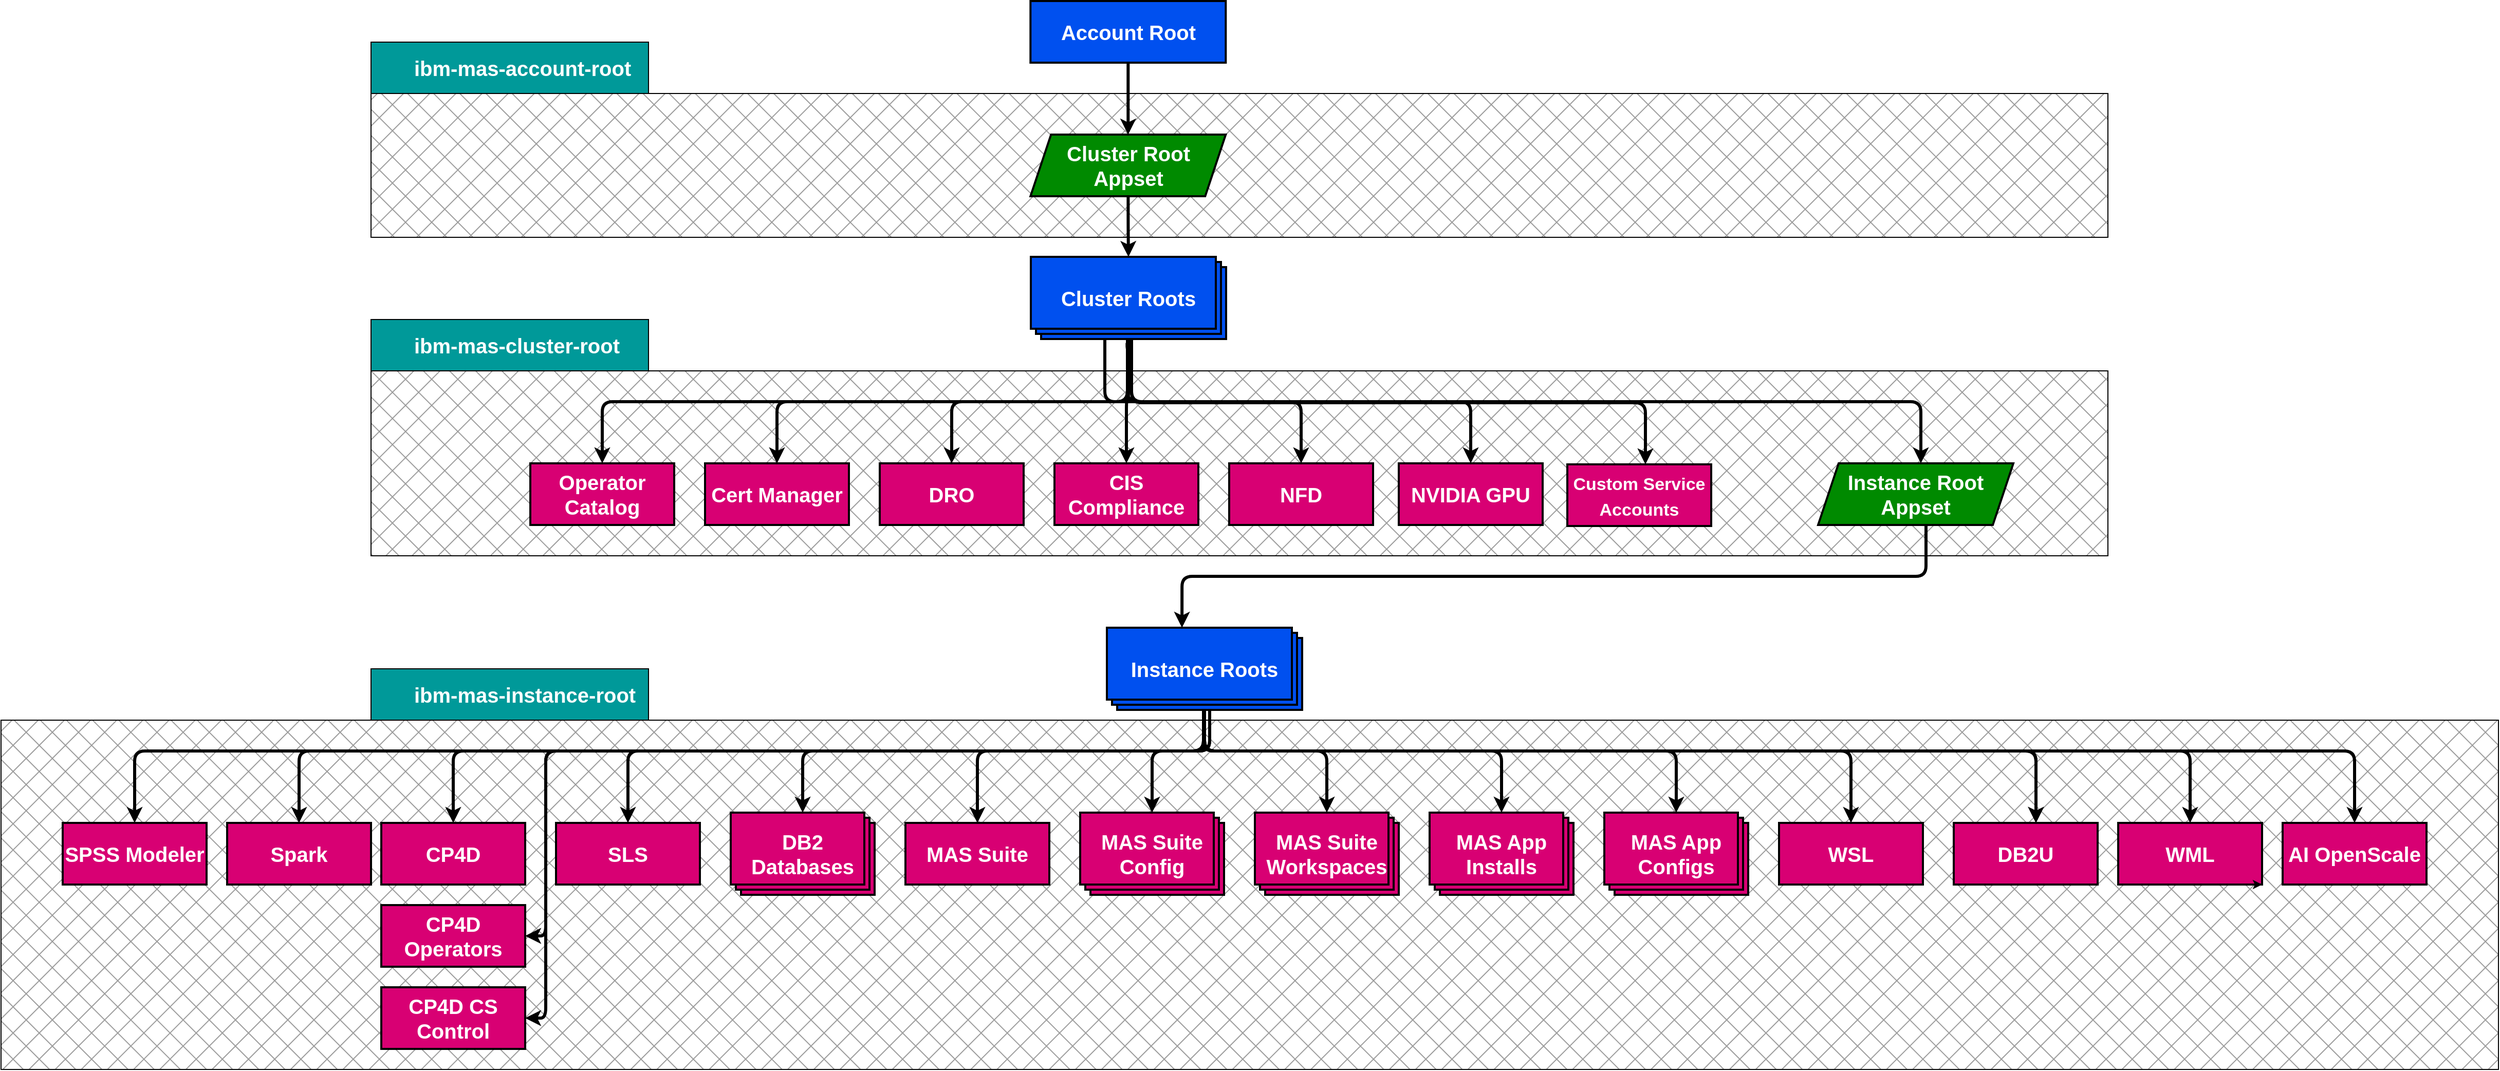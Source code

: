 <mxfile version="24.7.17">
  <diagram id="ml8bYYsEtUAZJTW_Lftc" name="Page-1">
    <mxGraphModel dx="1891" dy="1114" grid="1" gridSize="10" guides="0" tooltips="1" connect="1" arrows="1" fold="1" page="0" pageScale="1" pageWidth="827" pageHeight="1169" background="#ffffff" math="0" shadow="0">
      <root>
        <mxCell id="0" />
        <mxCell id="1" parent="0" />
        <mxCell id="151" value="" style="rounded=0;whiteSpace=wrap;html=1;strokeColor=#000000;strokeWidth=1;fontSize=20;fillColor=#9C9C9C;fillStyle=cross-hatch;" parent="1" vertex="1">
          <mxGeometry x="-370" y="750" width="2430" height="340" as="geometry" />
        </mxCell>
        <mxCell id="160" value="" style="rounded=0;whiteSpace=wrap;html=1;strokeColor=#000000;strokeWidth=1;fontSize=20;fillColor=#9C9C9C;fillStyle=cross-hatch;" parent="1" vertex="1">
          <mxGeometry x="-10" y="140" width="1690" height="140" as="geometry" />
        </mxCell>
        <mxCell id="146" value="" style="rounded=0;whiteSpace=wrap;html=1;strokeColor=#000000;strokeWidth=1;fontSize=20;fillColor=#9C9C9C;fillStyle=cross-hatch;" parent="1" vertex="1">
          <mxGeometry x="-10" y="410" width="1690" height="180" as="geometry" />
        </mxCell>
        <mxCell id="117" style="edgeStyle=orthogonalEdgeStyle;html=1;strokeWidth=3;orthogonal=1;strokeColor=#000000;" parent="1" source="2" target="3" edge="1">
          <mxGeometry relative="1" as="geometry" />
        </mxCell>
        <mxCell id="2" value="Account Root" style="rounded=0;whiteSpace=wrap;html=1;fillColor=#0050ef;fontColor=#ffffff;strokeColor=#000000;fontStyle=1;fontSize=20;strokeWidth=2;align=center;spacing=0;" parent="1" vertex="1">
          <mxGeometry x="631.662" y="50" width="190" height="60" as="geometry" />
        </mxCell>
        <mxCell id="116" style="edgeStyle=orthogonalEdgeStyle;html=1;strokeWidth=3;orthogonal=1;strokeColor=#000000;" parent="1" source="3" target="107" edge="1">
          <mxGeometry relative="1" as="geometry" />
        </mxCell>
        <mxCell id="3" value="Cluster Root Appset" style="shape=parallelogram;perimeter=parallelogramPerimeter;whiteSpace=wrap;html=1;fixedSize=1;fillColor=#008a00;fontColor=#ffffff;strokeColor=#000000;fontStyle=1;fontSize=20;strokeWidth=2;align=center;spacing=0;" parent="1" vertex="1">
          <mxGeometry x="631.662" y="180" width="190" height="60" as="geometry" />
        </mxCell>
        <mxCell id="134" style="edgeStyle=orthogonalEdgeStyle;html=1;strokeWidth=3;orthogonal=1;strokeColor=#000000;" parent="1" source="5" edge="1">
          <mxGeometry relative="1" as="geometry">
            <Array as="points">
              <mxPoint x="1503" y="610" />
              <mxPoint x="779" y="610" />
            </Array>
            <mxPoint x="779.067" y="660" as="targetPoint" />
          </mxGeometry>
        </mxCell>
        <mxCell id="5" value="Instance Root Appset" style="shape=parallelogram;perimeter=parallelogramPerimeter;whiteSpace=wrap;html=1;fixedSize=1;fillColor=#008a00;fontColor=#ffffff;strokeColor=#000000;fontStyle=1;fontSize=20;strokeWidth=2;align=center;spacing=0;" parent="1" vertex="1">
          <mxGeometry x="1398" y="500" width="190" height="60" as="geometry" />
        </mxCell>
        <mxCell id="11" value="Operator Catalog" style="rounded=0;whiteSpace=wrap;html=1;fillColor=#d80073;strokeColor=#000000;fontColor=#ffffff;fontStyle=1;fontSize=20;strokeWidth=2;align=center;spacing=0;" parent="1" vertex="1">
          <mxGeometry x="145" y="500" width="140" height="60" as="geometry" />
        </mxCell>
        <mxCell id="13" value="Cert Manager" style="rounded=0;whiteSpace=wrap;html=1;fillColor=#d80073;strokeColor=#000000;fontColor=#ffffff;fontStyle=1;fontSize=20;strokeWidth=2;align=center;spacing=0;" parent="1" vertex="1">
          <mxGeometry x="315" y="500" width="140" height="60" as="geometry" />
        </mxCell>
        <mxCell id="14" value="DRO" style="rounded=0;whiteSpace=wrap;html=1;fillColor=#d80073;strokeColor=#000000;fontColor=#ffffff;fontStyle=1;fontSize=20;strokeWidth=2;align=center;spacing=0;" parent="1" vertex="1">
          <mxGeometry x="485" y="500" width="140" height="60" as="geometry" />
        </mxCell>
        <mxCell id="15" value="CIS Compliance" style="rounded=0;whiteSpace=wrap;html=1;fillColor=#d80073;strokeColor=#000000;fontColor=#ffffff;fontStyle=1;fontSize=20;strokeWidth=2;align=center;spacing=0;" parent="1" vertex="1">
          <mxGeometry x="655" y="500" width="140" height="60" as="geometry" />
        </mxCell>
        <mxCell id="16" value="NFD" style="rounded=0;whiteSpace=wrap;html=1;fillColor=#d80073;strokeColor=#000000;fontColor=#ffffff;fontStyle=1;fontSize=20;strokeWidth=2;align=center;spacing=0;" parent="1" vertex="1">
          <mxGeometry x="825" y="500" width="140" height="60" as="geometry" />
        </mxCell>
        <mxCell id="17" value="DB2U" style="rounded=0;whiteSpace=wrap;html=1;fillColor=#d80073;strokeColor=#000000;fontColor=#ffffff;fontStyle=1;fontSize=20;strokeWidth=2;align=center;spacing=0;" parent="1" vertex="1">
          <mxGeometry x="1530" y="850" width="140" height="60" as="geometry" />
        </mxCell>
        <mxCell id="26" value="MAS Suite" style="rounded=0;whiteSpace=wrap;html=1;fillColor=#d80073;strokeColor=#000000;fontColor=#ffffff;fontStyle=1;fontSize=20;strokeWidth=2;align=center;spacing=0;" parent="1" vertex="1">
          <mxGeometry x="510" y="850" width="140" height="60" as="geometry" />
        </mxCell>
        <mxCell id="34" value="SLS" style="rounded=0;whiteSpace=wrap;html=1;fillColor=#d80073;strokeColor=#000000;fontColor=#ffffff;fontStyle=1;fontSize=20;strokeWidth=2;align=center;spacing=0;" parent="1" vertex="1">
          <mxGeometry x="170" y="850" width="140" height="60" as="geometry" />
        </mxCell>
        <mxCell id="50" value="CP4D" style="rounded=0;whiteSpace=wrap;html=1;fillColor=#d80073;strokeColor=#000000;fontColor=#ffffff;fontStyle=1;fontSize=20;strokeWidth=2;align=center;spacing=0;" parent="1" vertex="1">
          <mxGeometry y="850" width="140" height="60" as="geometry" />
        </mxCell>
        <mxCell id="118" style="edgeStyle=orthogonalEdgeStyle;html=1;strokeWidth=3;orthogonal=1;strokeColor=#000000;" parent="1" source="107" target="11" edge="1">
          <mxGeometry relative="1" as="geometry">
            <Array as="points">
              <mxPoint x="726" y="440" />
              <mxPoint x="215" y="440" />
            </Array>
          </mxGeometry>
        </mxCell>
        <mxCell id="119" style="edgeStyle=orthogonalEdgeStyle;html=1;strokeWidth=3;orthogonal=1;strokeColor=#000000;" parent="1" source="107" target="13" edge="1">
          <mxGeometry relative="1" as="geometry">
            <Array as="points">
              <mxPoint x="726" y="440" />
              <mxPoint x="385" y="440" />
            </Array>
          </mxGeometry>
        </mxCell>
        <mxCell id="120" style="edgeStyle=orthogonalEdgeStyle;html=1;strokeWidth=3;orthogonal=1;strokeColor=#000000;" parent="1" source="107" target="14" edge="1">
          <mxGeometry relative="1" as="geometry">
            <Array as="points">
              <mxPoint x="726" y="440" />
              <mxPoint x="555" y="440" />
            </Array>
          </mxGeometry>
        </mxCell>
        <mxCell id="121" style="edgeStyle=orthogonalEdgeStyle;html=1;strokeWidth=3;orthogonal=1;strokeColor=#000000;" parent="1" source="107" target="15" edge="1">
          <mxGeometry relative="1" as="geometry" />
        </mxCell>
        <mxCell id="122" style="edgeStyle=orthogonalEdgeStyle;html=1;strokeWidth=3;orthogonal=1;strokeColor=#000000;" parent="1" source="107" target="16" edge="1">
          <mxGeometry relative="1" as="geometry">
            <Array as="points">
              <mxPoint x="726" y="440" />
              <mxPoint x="895" y="440" />
            </Array>
          </mxGeometry>
        </mxCell>
        <mxCell id="124" style="edgeStyle=orthogonalEdgeStyle;html=1;strokeWidth=3;orthogonal=1;strokeColor=#000000;" parent="1" target="5" edge="1">
          <mxGeometry relative="1" as="geometry">
            <Array as="points">
              <mxPoint x="704" y="440" />
              <mxPoint x="1498" y="440" />
            </Array>
            <mxPoint x="704" y="379" as="sourcePoint" />
          </mxGeometry>
        </mxCell>
        <mxCell id="107" value="&lt;span style=&quot;color: rgb(255, 255, 255); font-family: Helvetica; font-size: 20px; font-style: normal; font-variant-ligatures: normal; font-variant-caps: normal; letter-spacing: normal; orphans: 2; text-indent: 0px; text-transform: none; widows: 2; word-spacing: 0px; -webkit-text-stroke-width: 0px; text-decoration-thickness: initial; text-decoration-style: initial; text-decoration-color: initial; float: none; display: inline !important;&quot;&gt;Cluster Roots&lt;/span&gt;" style="verticalLabelPosition=middle;verticalAlign=middle;html=1;shape=mxgraph.basic.layered_rect;dx=10;outlineConnect=0;fillColor=#0050ef;fontColor=#ffffff;strokeColor=#000000;labelPosition=center;align=center;labelBackgroundColor=none;whiteSpace=wrap;horizontal=1;fontStyle=1;fontSize=20;strokeWidth=2;spacing=0;" parent="1" vertex="1">
          <mxGeometry x="632.004" y="299" width="190" height="80" as="geometry" />
        </mxCell>
        <mxCell id="136" style="edgeStyle=orthogonalEdgeStyle;html=1;strokeWidth=3;orthogonal=1;strokeColor=#000000;" parent="1" source="125" target="34" edge="1">
          <mxGeometry relative="1" as="geometry">
            <Array as="points">
              <mxPoint x="801" y="780" />
              <mxPoint x="240" y="780" />
            </Array>
          </mxGeometry>
        </mxCell>
        <mxCell id="137" style="edgeStyle=orthogonalEdgeStyle;html=1;strokeWidth=3;orthogonal=1;strokeColor=#000000;" parent="1" source="125" target="129" edge="1">
          <mxGeometry relative="1" as="geometry">
            <Array as="points">
              <mxPoint x="801" y="780" />
              <mxPoint x="410" y="780" />
            </Array>
          </mxGeometry>
        </mxCell>
        <mxCell id="138" style="edgeStyle=orthogonalEdgeStyle;html=1;strokeWidth=3;orthogonal=1;strokeColor=#000000;" parent="1" source="125" target="26" edge="1">
          <mxGeometry relative="1" as="geometry">
            <Array as="points">
              <mxPoint x="801" y="780" />
              <mxPoint x="580" y="780" />
            </Array>
          </mxGeometry>
        </mxCell>
        <mxCell id="139" style="edgeStyle=orthogonalEdgeStyle;html=1;strokeWidth=3;orthogonal=1;strokeColor=#000000;" parent="1" source="125" target="130" edge="1">
          <mxGeometry relative="1" as="geometry">
            <Array as="points">
              <mxPoint x="801" y="780" />
              <mxPoint x="750" y="780" />
            </Array>
          </mxGeometry>
        </mxCell>
        <mxCell id="140" style="edgeStyle=orthogonalEdgeStyle;html=1;strokeWidth=3;orthogonal=1;strokeColor=#000000;" parent="1" source="125" target="131" edge="1">
          <mxGeometry relative="1" as="geometry">
            <Array as="points">
              <mxPoint x="801" y="780" />
              <mxPoint x="920" y="780" />
            </Array>
          </mxGeometry>
        </mxCell>
        <mxCell id="141" style="edgeStyle=orthogonalEdgeStyle;html=1;strokeWidth=3;orthogonal=1;strokeColor=#000000;" parent="1" source="125" target="132" edge="1">
          <mxGeometry relative="1" as="geometry">
            <Array as="points">
              <mxPoint x="801" y="780" />
              <mxPoint x="1090" y="780" />
            </Array>
          </mxGeometry>
        </mxCell>
        <mxCell id="142" style="edgeStyle=orthogonalEdgeStyle;html=1;strokeWidth=3;orthogonal=1;strokeColor=#000000;" parent="1" source="125" target="133" edge="1">
          <mxGeometry relative="1" as="geometry">
            <Array as="points">
              <mxPoint x="801" y="780" />
              <mxPoint x="1260" y="780" />
            </Array>
          </mxGeometry>
        </mxCell>
        <mxCell id="145" style="edgeStyle=orthogonalEdgeStyle;html=1;strokeColor=#000000;strokeWidth=3;fontSize=20;orthogonal=1;" parent="1" source="125" target="143" edge="1">
          <mxGeometry relative="1" as="geometry">
            <Array as="points">
              <mxPoint x="801" y="780" />
              <mxPoint x="1430" y="780" />
            </Array>
          </mxGeometry>
        </mxCell>
        <mxCell id="WCPXIc9LmJP7Mr7B8AD5-185" style="edgeStyle=orthogonalEdgeStyle;rounded=1;orthogonalLoop=1;jettySize=auto;html=1;exitX=0;exitY=0;exitDx=100;exitDy=80;exitPerimeter=0;entryX=1;entryY=0.5;entryDx=0;entryDy=0;strokeWidth=3;curved=0;" parent="1" source="125" target="WCPXIc9LmJP7Mr7B8AD5-183" edge="1">
          <mxGeometry relative="1" as="geometry">
            <Array as="points">
              <mxPoint x="806" y="780" />
              <mxPoint x="160" y="780" />
              <mxPoint x="160" y="960" />
            </Array>
          </mxGeometry>
        </mxCell>
        <mxCell id="WCPXIc9LmJP7Mr7B8AD5-186" style="edgeStyle=orthogonalEdgeStyle;rounded=1;orthogonalLoop=1;jettySize=auto;html=1;exitX=0;exitY=0;exitDx=100;exitDy=80;exitPerimeter=0;entryX=1;entryY=0.5;entryDx=0;entryDy=0;strokeWidth=3;curved=0;" parent="1" source="125" target="WCPXIc9LmJP7Mr7B8AD5-184" edge="1">
          <mxGeometry relative="1" as="geometry">
            <Array as="points">
              <mxPoint x="806" y="780" />
              <mxPoint x="160" y="780" />
              <mxPoint x="160" y="1040" />
            </Array>
          </mxGeometry>
        </mxCell>
        <mxCell id="125" value="Instance Roots" style="verticalLabelPosition=middle;verticalAlign=middle;html=1;shape=mxgraph.basic.layered_rect;dx=10;outlineConnect=0;fillColor=#0050ef;fontColor=#ffffff;strokeColor=#000000;labelPosition=center;align=center;labelBackgroundColor=none;whiteSpace=wrap;horizontal=1;fontStyle=1;fontSize=20;strokeWidth=2;spacing=0;" parent="1" vertex="1">
          <mxGeometry x="706" y="660" width="190" height="80" as="geometry" />
        </mxCell>
        <mxCell id="129" value="DB2 Databases" style="verticalLabelPosition=middle;verticalAlign=middle;html=1;shape=mxgraph.basic.layered_rect;dx=10;outlineConnect=0;fillColor=#d80073;fontColor=#ffffff;strokeColor=#000000;labelPosition=center;align=center;labelBackgroundColor=none;whiteSpace=wrap;horizontal=1;strokeWidth=2;fontStyle=1;fontSize=20;spacing=0;" parent="1" vertex="1">
          <mxGeometry x="340" y="840" width="140" height="80" as="geometry" />
        </mxCell>
        <mxCell id="130" value="MAS Suite Config" style="verticalLabelPosition=middle;verticalAlign=middle;html=1;shape=mxgraph.basic.layered_rect;dx=10;outlineConnect=0;fillColor=#d80073;fontColor=#ffffff;strokeColor=#000000;labelPosition=center;align=center;labelBackgroundColor=none;whiteSpace=wrap;horizontal=1;fontStyle=1;fontSize=20;strokeWidth=2;spacing=0;" parent="1" vertex="1">
          <mxGeometry x="680" y="840" width="140" height="80" as="geometry" />
        </mxCell>
        <mxCell id="131" value="MAS Suite Workspaces" style="verticalLabelPosition=middle;verticalAlign=middle;html=1;shape=mxgraph.basic.layered_rect;dx=10;outlineConnect=0;fillColor=#d80073;fontColor=#ffffff;strokeColor=#000000;labelPosition=center;align=center;labelBackgroundColor=none;whiteSpace=wrap;horizontal=1;fontStyle=1;fontSize=20;strokeWidth=2;spacing=0;" parent="1" vertex="1">
          <mxGeometry x="850" y="840" width="140" height="80" as="geometry" />
        </mxCell>
        <mxCell id="132" value="MAS App Installs" style="verticalLabelPosition=middle;verticalAlign=middle;html=1;shape=mxgraph.basic.layered_rect;dx=10;outlineConnect=0;fillColor=#d80073;fontColor=#ffffff;strokeColor=#000000;labelPosition=center;align=center;labelBackgroundColor=none;whiteSpace=wrap;horizontal=1;fontStyle=1;fontSize=20;strokeWidth=2;spacing=0;" parent="1" vertex="1">
          <mxGeometry x="1020" y="840" width="140" height="80" as="geometry" />
        </mxCell>
        <mxCell id="133" value="MAS App Configs" style="verticalLabelPosition=middle;verticalAlign=middle;html=1;shape=mxgraph.basic.layered_rect;dx=10;outlineConnect=0;fillColor=#d80073;fontColor=#ffffff;strokeColor=#000000;labelPosition=center;align=center;labelBackgroundColor=none;whiteSpace=wrap;horizontal=1;fontStyle=1;fontSize=20;strokeWidth=2;spacing=0;" parent="1" vertex="1">
          <mxGeometry x="1190" y="840" width="140" height="80" as="geometry" />
        </mxCell>
        <mxCell id="143" value="WSL" style="rounded=0;whiteSpace=wrap;html=1;fillColor=#d80073;strokeColor=#000000;fontColor=#ffffff;fontStyle=1;fontSize=20;strokeWidth=2;align=center;spacing=0;" parent="1" vertex="1">
          <mxGeometry x="1360" y="850" width="140" height="60" as="geometry" />
        </mxCell>
        <mxCell id="152" value="" style="edgeStyle=orthogonalEdgeStyle;html=1;strokeWidth=3;orthogonal=1;strokeColor=#000000;endArrow=none;" parent="1" source="125" target="151" edge="1">
          <mxGeometry relative="1" as="geometry">
            <Array as="points">
              <mxPoint x="801" y="780" />
            </Array>
            <mxPoint x="801.048" y="740" as="sourcePoint" />
            <mxPoint x="70" y="850" as="targetPoint" />
          </mxGeometry>
        </mxCell>
        <mxCell id="162" value="&lt;font style=&quot;font-size: 20px;&quot;&gt;ibm-mas-account-root&lt;/font&gt;" style="rounded=0;whiteSpace=wrap;html=1;fillColor=#009999;strokeColor=#000000;fontSize=36;fontColor=#ffffff;strokeWidth=1;fontStyle=1;spacingLeft=42;align=left;spacing=0;verticalAlign=middle;spacingTop=-11;fillStyle=solid;" parent="1" vertex="1">
          <mxGeometry x="-10" y="90" width="270" height="50" as="geometry" />
        </mxCell>
        <mxCell id="163" value="" style="shape=image;verticalLabelPosition=bottom;labelBackgroundColor=default;verticalAlign=top;aspect=fixed;imageAspect=0;image=https://helm.sh/img/helm.svg;" parent="1" vertex="1">
          <mxGeometry y="100" width="25.99" height="30" as="geometry" />
        </mxCell>
        <mxCell id="148" value="&lt;font style=&quot;font-size: 20px;&quot;&gt;ibm-mas-cluster-root&lt;/font&gt;" style="rounded=0;whiteSpace=wrap;html=1;fillColor=#009999;strokeColor=#000000;fontSize=36;fontColor=#ffffff;strokeWidth=1;fontStyle=1;spacingLeft=42;align=left;spacing=0;verticalAlign=middle;spacingTop=-11;fillStyle=solid;" parent="1" vertex="1">
          <mxGeometry x="-10" y="360" width="270" height="50" as="geometry" />
        </mxCell>
        <mxCell id="149" value="" style="shape=image;verticalLabelPosition=bottom;labelBackgroundColor=default;verticalAlign=top;aspect=fixed;imageAspect=0;image=https://helm.sh/img/helm.svg;" parent="1" vertex="1">
          <mxGeometry y="370" width="25.99" height="30" as="geometry" />
        </mxCell>
        <mxCell id="158" value="&lt;font style=&quot;font-size: 20px;&quot;&gt;ibm-mas-instance-root&lt;/font&gt;" style="rounded=0;whiteSpace=wrap;html=1;fillColor=#009999;strokeColor=#000000;fontSize=36;fontColor=#ffffff;strokeWidth=1;fontStyle=1;spacingLeft=42;align=left;spacing=0;verticalAlign=middle;spacingTop=-11;fillStyle=solid;" parent="1" vertex="1">
          <mxGeometry x="-10" y="700" width="270" height="50" as="geometry" />
        </mxCell>
        <mxCell id="159" value="" style="shape=image;verticalLabelPosition=bottom;labelBackgroundColor=default;verticalAlign=top;aspect=fixed;imageAspect=0;image=https://helm.sh/img/helm.svg;" parent="1" vertex="1">
          <mxGeometry y="710" width="25.99" height="30" as="geometry" />
        </mxCell>
        <mxCell id="165" style="edgeStyle=orthogonalEdgeStyle;html=1;strokeColor=#000000;strokeWidth=3;fontSize=20;orthogonal=1;" parent="1" source="125" target="17" edge="1">
          <mxGeometry relative="1" as="geometry">
            <Array as="points">
              <mxPoint x="800" y="780" />
              <mxPoint x="1610" y="780" />
            </Array>
            <mxPoint x="811" y="750" as="sourcePoint" />
            <mxPoint x="1440" y="860" as="targetPoint" />
          </mxGeometry>
        </mxCell>
        <mxCell id="166" style="edgeStyle=orthogonalEdgeStyle;html=1;strokeWidth=3;orthogonal=1;strokeColor=#000000;" parent="1" source="125" target="50" edge="1">
          <mxGeometry relative="1" as="geometry">
            <Array as="points">
              <mxPoint x="800" y="780" />
              <mxPoint x="70" y="780" />
            </Array>
            <mxPoint x="811" y="750" as="sourcePoint" />
            <mxPoint x="590" y="860" as="targetPoint" />
          </mxGeometry>
        </mxCell>
        <mxCell id="170" value="WML" style="rounded=0;whiteSpace=wrap;html=1;fillColor=#d80073;strokeColor=#000000;fontColor=#ffffff;fontStyle=1;fontSize=20;strokeWidth=2;align=center;spacing=0;" parent="1" vertex="1">
          <mxGeometry x="1690" y="850" width="140" height="60" as="geometry" />
        </mxCell>
        <mxCell id="171" value="AI OpenScale" style="rounded=0;whiteSpace=wrap;html=1;fillColor=#d80073;strokeColor=#000000;fontColor=#ffffff;fontStyle=1;fontSize=20;strokeWidth=2;align=center;spacing=0;" parent="1" vertex="1">
          <mxGeometry x="1850" y="850" width="140" height="60" as="geometry" />
        </mxCell>
        <mxCell id="174" style="edgeStyle=orthogonalEdgeStyle;html=1;strokeColor=#000000;strokeWidth=3;fontSize=20;orthogonal=1;" parent="1" edge="1">
          <mxGeometry relative="1" as="geometry">
            <Array as="points">
              <mxPoint x="800" y="780" />
              <mxPoint x="1610" y="780" />
            </Array>
            <mxPoint x="800" y="740" as="sourcePoint" />
            <mxPoint x="1610" y="850" as="targetPoint" />
          </mxGeometry>
        </mxCell>
        <mxCell id="175" style="edgeStyle=orthogonalEdgeStyle;html=1;strokeColor=#000000;strokeWidth=3;fontSize=20;orthogonal=1;" parent="1" edge="1">
          <mxGeometry relative="1" as="geometry">
            <Array as="points">
              <mxPoint x="800" y="740" />
              <mxPoint x="800" y="780" />
              <mxPoint x="1760" y="780" />
            </Array>
            <mxPoint x="800" y="760" as="sourcePoint" />
            <mxPoint x="1760" y="850" as="targetPoint" />
          </mxGeometry>
        </mxCell>
        <mxCell id="176" style="edgeStyle=none;html=1;exitX=0.5;exitY=1;exitDx=0;exitDy=0;entryX=1;entryY=1;entryDx=0;entryDy=0;" parent="1" source="170" target="170" edge="1">
          <mxGeometry relative="1" as="geometry" />
        </mxCell>
        <mxCell id="177" style="edgeStyle=orthogonalEdgeStyle;html=1;strokeColor=#000000;strokeWidth=3;fontSize=20;orthogonal=1;" parent="1" edge="1">
          <mxGeometry relative="1" as="geometry">
            <Array as="points">
              <mxPoint x="800" y="780" />
              <mxPoint x="1920" y="780" />
            </Array>
            <mxPoint x="800" y="740" as="sourcePoint" />
            <mxPoint x="1920" y="850" as="targetPoint" />
          </mxGeometry>
        </mxCell>
        <mxCell id="178" value="Spark" style="rounded=0;whiteSpace=wrap;html=1;fillColor=#d80073;strokeColor=#000000;fontColor=#ffffff;fontStyle=1;fontSize=20;strokeWidth=2;align=center;spacing=0;" parent="1" vertex="1">
          <mxGeometry x="-150" y="850" width="140" height="60" as="geometry" />
        </mxCell>
        <mxCell id="179" value="SPSS Modeler" style="rounded=0;whiteSpace=wrap;html=1;fillColor=#d80073;strokeColor=#000000;fontColor=#ffffff;fontStyle=1;fontSize=20;strokeWidth=2;align=center;spacing=0;" parent="1" vertex="1">
          <mxGeometry x="-310" y="850" width="140" height="60" as="geometry" />
        </mxCell>
        <mxCell id="180" style="edgeStyle=orthogonalEdgeStyle;html=1;strokeWidth=3;orthogonal=1;strokeColor=#000000;" parent="1" edge="1">
          <mxGeometry relative="1" as="geometry">
            <Array as="points">
              <mxPoint x="800" y="740" />
              <mxPoint x="800" y="780" />
              <mxPoint x="-240" y="780" />
            </Array>
            <mxPoint x="800" y="740" as="sourcePoint" />
            <mxPoint x="-240" y="850" as="targetPoint" />
          </mxGeometry>
        </mxCell>
        <mxCell id="181" style="edgeStyle=orthogonalEdgeStyle;html=1;strokeWidth=3;orthogonal=1;strokeColor=#000000;" parent="1" edge="1">
          <mxGeometry relative="1" as="geometry">
            <Array as="points">
              <mxPoint x="800" y="740" />
              <mxPoint x="800" y="780" />
              <mxPoint x="-80" y="780" />
            </Array>
            <mxPoint x="800" y="750" as="sourcePoint" />
            <mxPoint x="-80" y="850" as="targetPoint" />
          </mxGeometry>
        </mxCell>
        <mxCell id="WCPXIc9LmJP7Mr7B8AD5-181" value="NVIDIA GPU" style="rounded=0;whiteSpace=wrap;html=1;fillColor=#d80073;strokeColor=#000000;fontColor=#ffffff;fontStyle=1;fontSize=20;strokeWidth=2;align=center;spacing=0;" parent="1" vertex="1">
          <mxGeometry x="990" y="500" width="140" height="60" as="geometry" />
        </mxCell>
        <mxCell id="WCPXIc9LmJP7Mr7B8AD5-182" style="edgeStyle=orthogonalEdgeStyle;html=1;strokeWidth=3;orthogonal=1;strokeColor=#000000;entryX=0.5;entryY=0;entryDx=0;entryDy=0;" parent="1" target="WCPXIc9LmJP7Mr7B8AD5-181" edge="1" source="107">
          <mxGeometry relative="1" as="geometry">
            <Array as="points">
              <mxPoint x="730" y="440" />
              <mxPoint x="1060" y="440" />
            </Array>
            <mxPoint x="780" y="389" as="sourcePoint" />
            <mxPoint x="905" y="510" as="targetPoint" />
          </mxGeometry>
        </mxCell>
        <mxCell id="WCPXIc9LmJP7Mr7B8AD5-183" value="CP4D Operators" style="rounded=0;whiteSpace=wrap;html=1;fillColor=#d80073;strokeColor=#000000;fontColor=#ffffff;fontStyle=1;fontSize=20;strokeWidth=2;align=center;spacing=0;" parent="1" vertex="1">
          <mxGeometry y="930" width="140" height="60" as="geometry" />
        </mxCell>
        <mxCell id="WCPXIc9LmJP7Mr7B8AD5-184" value="CP4D CS Control" style="rounded=0;whiteSpace=wrap;html=1;fillColor=#d80073;strokeColor=#000000;fontColor=#ffffff;fontStyle=1;fontSize=20;strokeWidth=2;align=center;spacing=0;" parent="1" vertex="1">
          <mxGeometry y="1010" width="140" height="60" as="geometry" />
        </mxCell>
        <mxCell id="2ge-qGCwmwGJbEV4CsZ1-181" value="&lt;font style=&quot;font-size: 17px;&quot;&gt;Custom Service Accounts&lt;/font&gt;" style="rounded=0;whiteSpace=wrap;html=1;fillColor=#d80073;strokeColor=#000000;fontColor=#ffffff;fontStyle=1;fontSize=20;strokeWidth=2;align=center;spacing=0;" vertex="1" parent="1">
          <mxGeometry x="1154" y="501" width="140" height="60" as="geometry" />
        </mxCell>
        <mxCell id="2ge-qGCwmwGJbEV4CsZ1-182" style="edgeStyle=orthogonalEdgeStyle;html=1;strokeWidth=3;orthogonal=1;strokeColor=#000000;exitX=0.493;exitY=1.048;exitDx=0;exitDy=0;exitPerimeter=0;" edge="1" parent="1" target="2ge-qGCwmwGJbEV4CsZ1-181" source="107">
          <mxGeometry relative="1" as="geometry">
            <Array as="points">
              <mxPoint x="726" y="390" />
              <mxPoint x="730" y="390" />
              <mxPoint x="730" y="441" />
              <mxPoint x="1230" y="441" />
            </Array>
            <mxPoint x="906" y="390" as="sourcePoint" />
            <mxPoint x="1075" y="511" as="targetPoint" />
          </mxGeometry>
        </mxCell>
      </root>
    </mxGraphModel>
  </diagram>
</mxfile>
